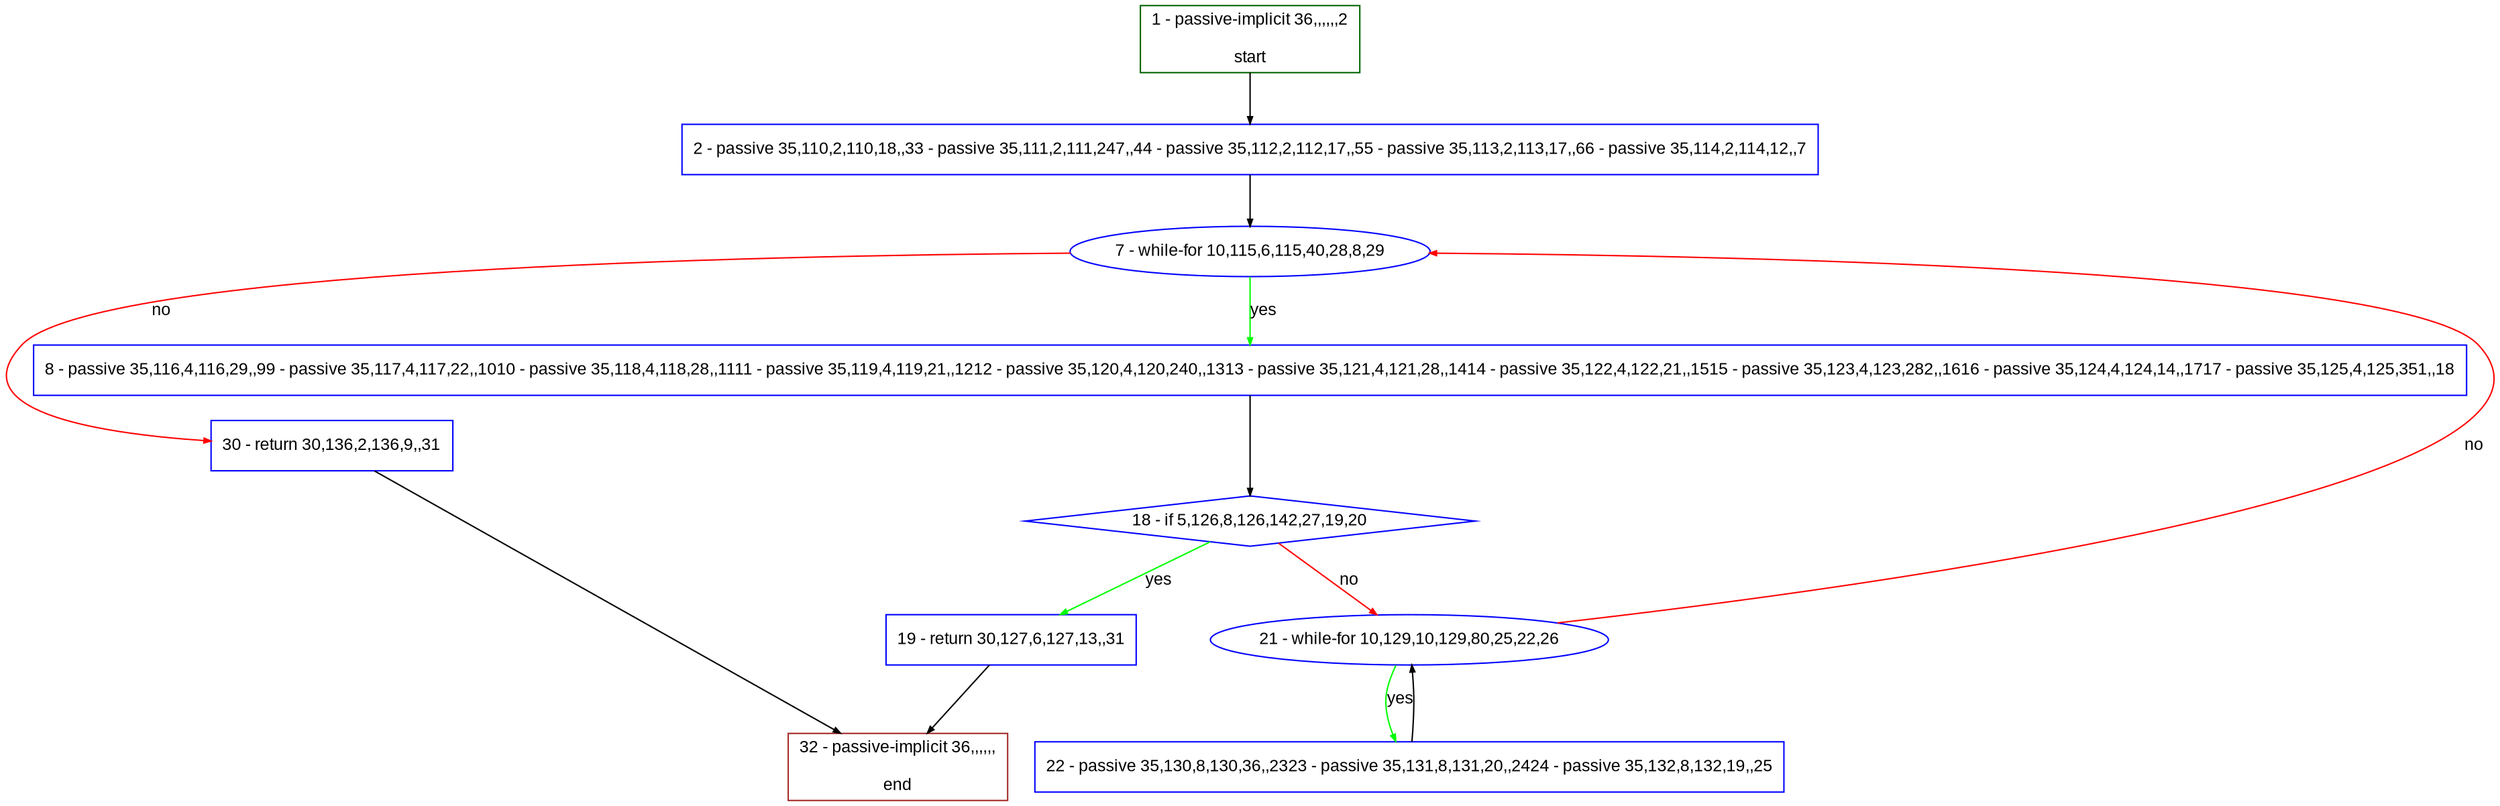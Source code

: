 digraph "" {
  graph [pack="true", label="", fontsize="12", packmode="clust", fontname="Arial", fillcolor="#FFFFCC", bgcolor="white", style="rounded,filled", compound="true"];
  node [node_initialized="no", label="", color="grey", fontsize="12", fillcolor="white", fontname="Arial", style="filled", shape="rectangle", compound="true", fixedsize="false"];
  edge [fontcolor="black", arrowhead="normal", arrowtail="none", arrowsize="0.5", ltail="", label="", color="black", fontsize="12", lhead="", fontname="Arial", dir="forward", compound="true"];
  __N1 [label="2 - passive 35,110,2,110,18,,33 - passive 35,111,2,111,247,,44 - passive 35,112,2,112,17,,55 - passive 35,113,2,113,17,,66 - passive 35,114,2,114,12,,7", color="#0000ff", fillcolor="#ffffff", style="filled", shape="box"];
  __N2 [label="1 - passive-implicit 36,,,,,,2\n\nstart", color="#006400", fillcolor="#ffffff", style="filled", shape="box"];
  __N3 [label="7 - while-for 10,115,6,115,40,28,8,29", color="#0000ff", fillcolor="#ffffff", style="filled", shape="oval"];
  __N4 [label="8 - passive 35,116,4,116,29,,99 - passive 35,117,4,117,22,,1010 - passive 35,118,4,118,28,,1111 - passive 35,119,4,119,21,,1212 - passive 35,120,4,120,240,,1313 - passive 35,121,4,121,28,,1414 - passive 35,122,4,122,21,,1515 - passive 35,123,4,123,282,,1616 - passive 35,124,4,124,14,,1717 - passive 35,125,4,125,351,,18", color="#0000ff", fillcolor="#ffffff", style="filled", shape="box"];
  __N5 [label="30 - return 30,136,2,136,9,,31", color="#0000ff", fillcolor="#ffffff", style="filled", shape="box"];
  __N6 [label="18 - if 5,126,8,126,142,27,19,20", color="#0000ff", fillcolor="#ffffff", style="filled", shape="diamond"];
  __N7 [label="19 - return 30,127,6,127,13,,31", color="#0000ff", fillcolor="#ffffff", style="filled", shape="box"];
  __N8 [label="21 - while-for 10,129,10,129,80,25,22,26", color="#0000ff", fillcolor="#ffffff", style="filled", shape="oval"];
  __N9 [label="32 - passive-implicit 36,,,,,,\n\nend", color="#a52a2a", fillcolor="#ffffff", style="filled", shape="box"];
  __N10 [label="22 - passive 35,130,8,130,36,,2323 - passive 35,131,8,131,20,,2424 - passive 35,132,8,132,19,,25", color="#0000ff", fillcolor="#ffffff", style="filled", shape="box"];
  __N2 -> __N1 [arrowhead="normal", arrowtail="none", color="#000000", label="", dir="forward"];
  __N1 -> __N3 [arrowhead="normal", arrowtail="none", color="#000000", label="", dir="forward"];
  __N3 -> __N4 [arrowhead="normal", arrowtail="none", color="#00ff00", label="yes", dir="forward"];
  __N3 -> __N5 [arrowhead="normal", arrowtail="none", color="#ff0000", label="no", dir="forward"];
  __N4 -> __N6 [arrowhead="normal", arrowtail="none", color="#000000", label="", dir="forward"];
  __N6 -> __N7 [arrowhead="normal", arrowtail="none", color="#00ff00", label="yes", dir="forward"];
  __N6 -> __N8 [arrowhead="normal", arrowtail="none", color="#ff0000", label="no", dir="forward"];
  __N7 -> __N9 [arrowhead="normal", arrowtail="none", color="#000000", label="", dir="forward"];
  __N8 -> __N3 [arrowhead="normal", arrowtail="none", color="#ff0000", label="no", dir="forward"];
  __N8 -> __N10 [arrowhead="normal", arrowtail="none", color="#00ff00", label="yes", dir="forward"];
  __N10 -> __N8 [arrowhead="normal", arrowtail="none", color="#000000", label="", dir="forward"];
  __N5 -> __N9 [arrowhead="normal", arrowtail="none", color="#000000", label="", dir="forward"];
}
